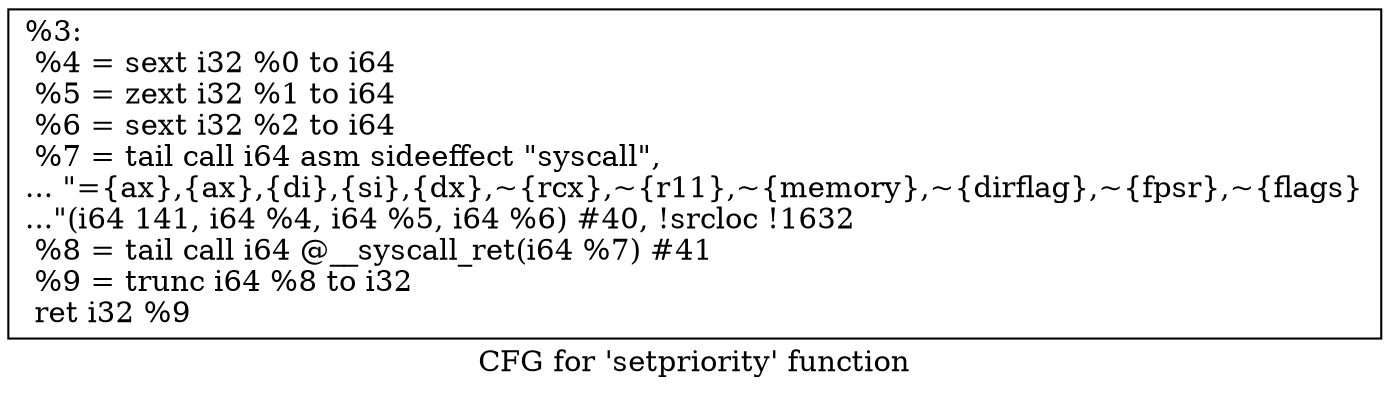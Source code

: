 digraph "CFG for 'setpriority' function" {
	label="CFG for 'setpriority' function";

	Node0x1b4e030 [shape=record,label="{%3:\l  %4 = sext i32 %0 to i64\l  %5 = zext i32 %1 to i64\l  %6 = sext i32 %2 to i64\l  %7 = tail call i64 asm sideeffect \"syscall\",\l... \"=\{ax\},\{ax\},\{di\},\{si\},\{dx\},~\{rcx\},~\{r11\},~\{memory\},~\{dirflag\},~\{fpsr\},~\{flags\}\l...\"(i64 141, i64 %4, i64 %5, i64 %6) #40, !srcloc !1632\l  %8 = tail call i64 @__syscall_ret(i64 %7) #41\l  %9 = trunc i64 %8 to i32\l  ret i32 %9\l}"];
}
